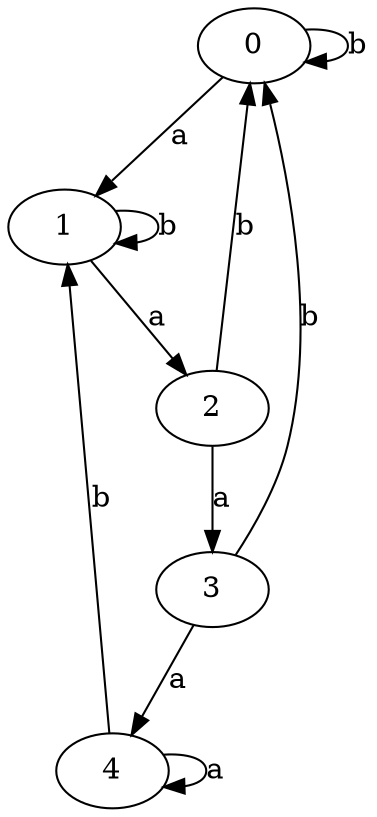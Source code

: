 digraph {
 ranksep=0.5;
 d2tdocpreamble = "\usetikzlibrary{automata}";
 d2tfigpreamble = "\tikzstyle{every state}= [ draw=blue!50,very thick,fill=blue!20]  \tikzstyle{auto}= [fill=white]";
 node [style="state"];
 edge [lblstyle="auto",topath="bend right", len=4  ]
  "0" [label="0",];
  "1" [label="1",];
  "2" [label="2",];
  "3" [label="3",style = "state, initial"];
  "4" [label="4",style = "state, accepting"];
  "0" -> "0" [label="b",topath="loop above"];
  "0" -> "1" [label="a"];
  "1" -> "1" [label="b",topath="loop above"];
  "1" -> "2" [label="a"];
  "2" -> "0" [label="b"];
  "2" -> "3" [label="a"];
  "3" -> "0" [label="b"];
  "3" -> "4" [label="a"];
  "4" -> "1" [label="b"];
  "4" -> "4" [label="a",topath="loop above"];
}